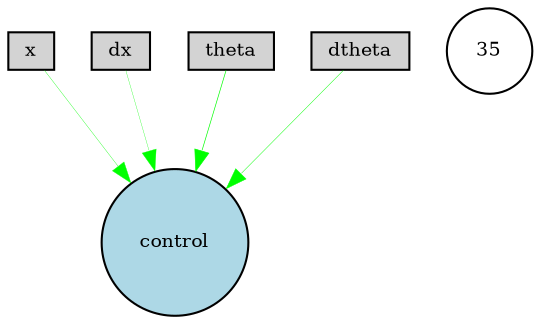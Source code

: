 digraph {
	node [fontsize=9 height=0.2 shape=circle width=0.2]
	x [fillcolor=lightgray shape=box style=filled]
	dx [fillcolor=lightgray shape=box style=filled]
	theta [fillcolor=lightgray shape=box style=filled]
	dtheta [fillcolor=lightgray shape=box style=filled]
	control [fillcolor=lightblue style=filled]
	35 [fillcolor=white style=filled]
	dx -> control [color=green penwidth=0.14750526406421022 style=solid]
	dtheta -> control [color=green penwidth=0.2220043561564237 style=solid]
	theta -> control [color=green penwidth=0.3254935891282229 style=solid]
	x -> control [color=green penwidth=0.1707270893124555 style=solid]
}
